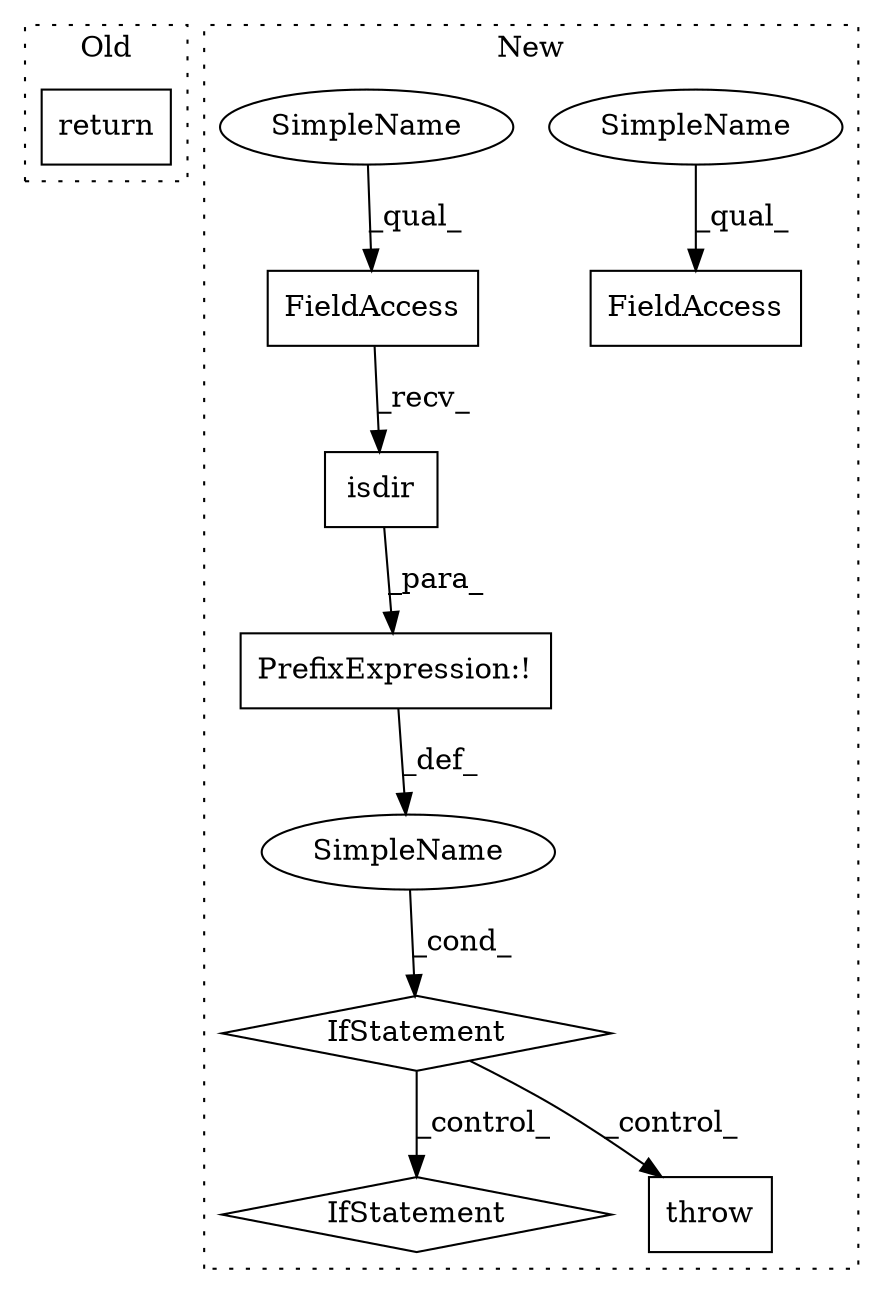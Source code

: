 digraph G {
subgraph cluster0 {
1 [label="return" a="41" s="2594" l="7" shape="box"];
label = "Old";
style="dotted";
}
subgraph cluster1 {
2 [label="isdir" a="32" s="3597,3611" l="6,1" shape="box"];
3 [label="IfStatement" a="25" s="3584,3612" l="4,2" shape="diamond"];
4 [label="FieldAccess" a="22" s="3589" l="7" shape="box"];
5 [label="FieldAccess" a="22" s="3376" l="7" shape="box"];
6 [label="IfStatement" a="25" s="3795,3832" l="4,2" shape="diamond"];
7 [label="SimpleName" a="42" s="" l="" shape="ellipse"];
8 [label="PrefixExpression:!" a="38" s="3588" l="1" shape="box"];
9 [label="throw" a="53" s="3622" l="6" shape="box"];
10 [label="SimpleName" a="42" s="3376" l="2" shape="ellipse"];
11 [label="SimpleName" a="42" s="3589" l="2" shape="ellipse"];
label = "New";
style="dotted";
}
2 -> 8 [label="_para_"];
3 -> 9 [label="_control_"];
3 -> 6 [label="_control_"];
4 -> 2 [label="_recv_"];
7 -> 3 [label="_cond_"];
8 -> 7 [label="_def_"];
10 -> 5 [label="_qual_"];
11 -> 4 [label="_qual_"];
}